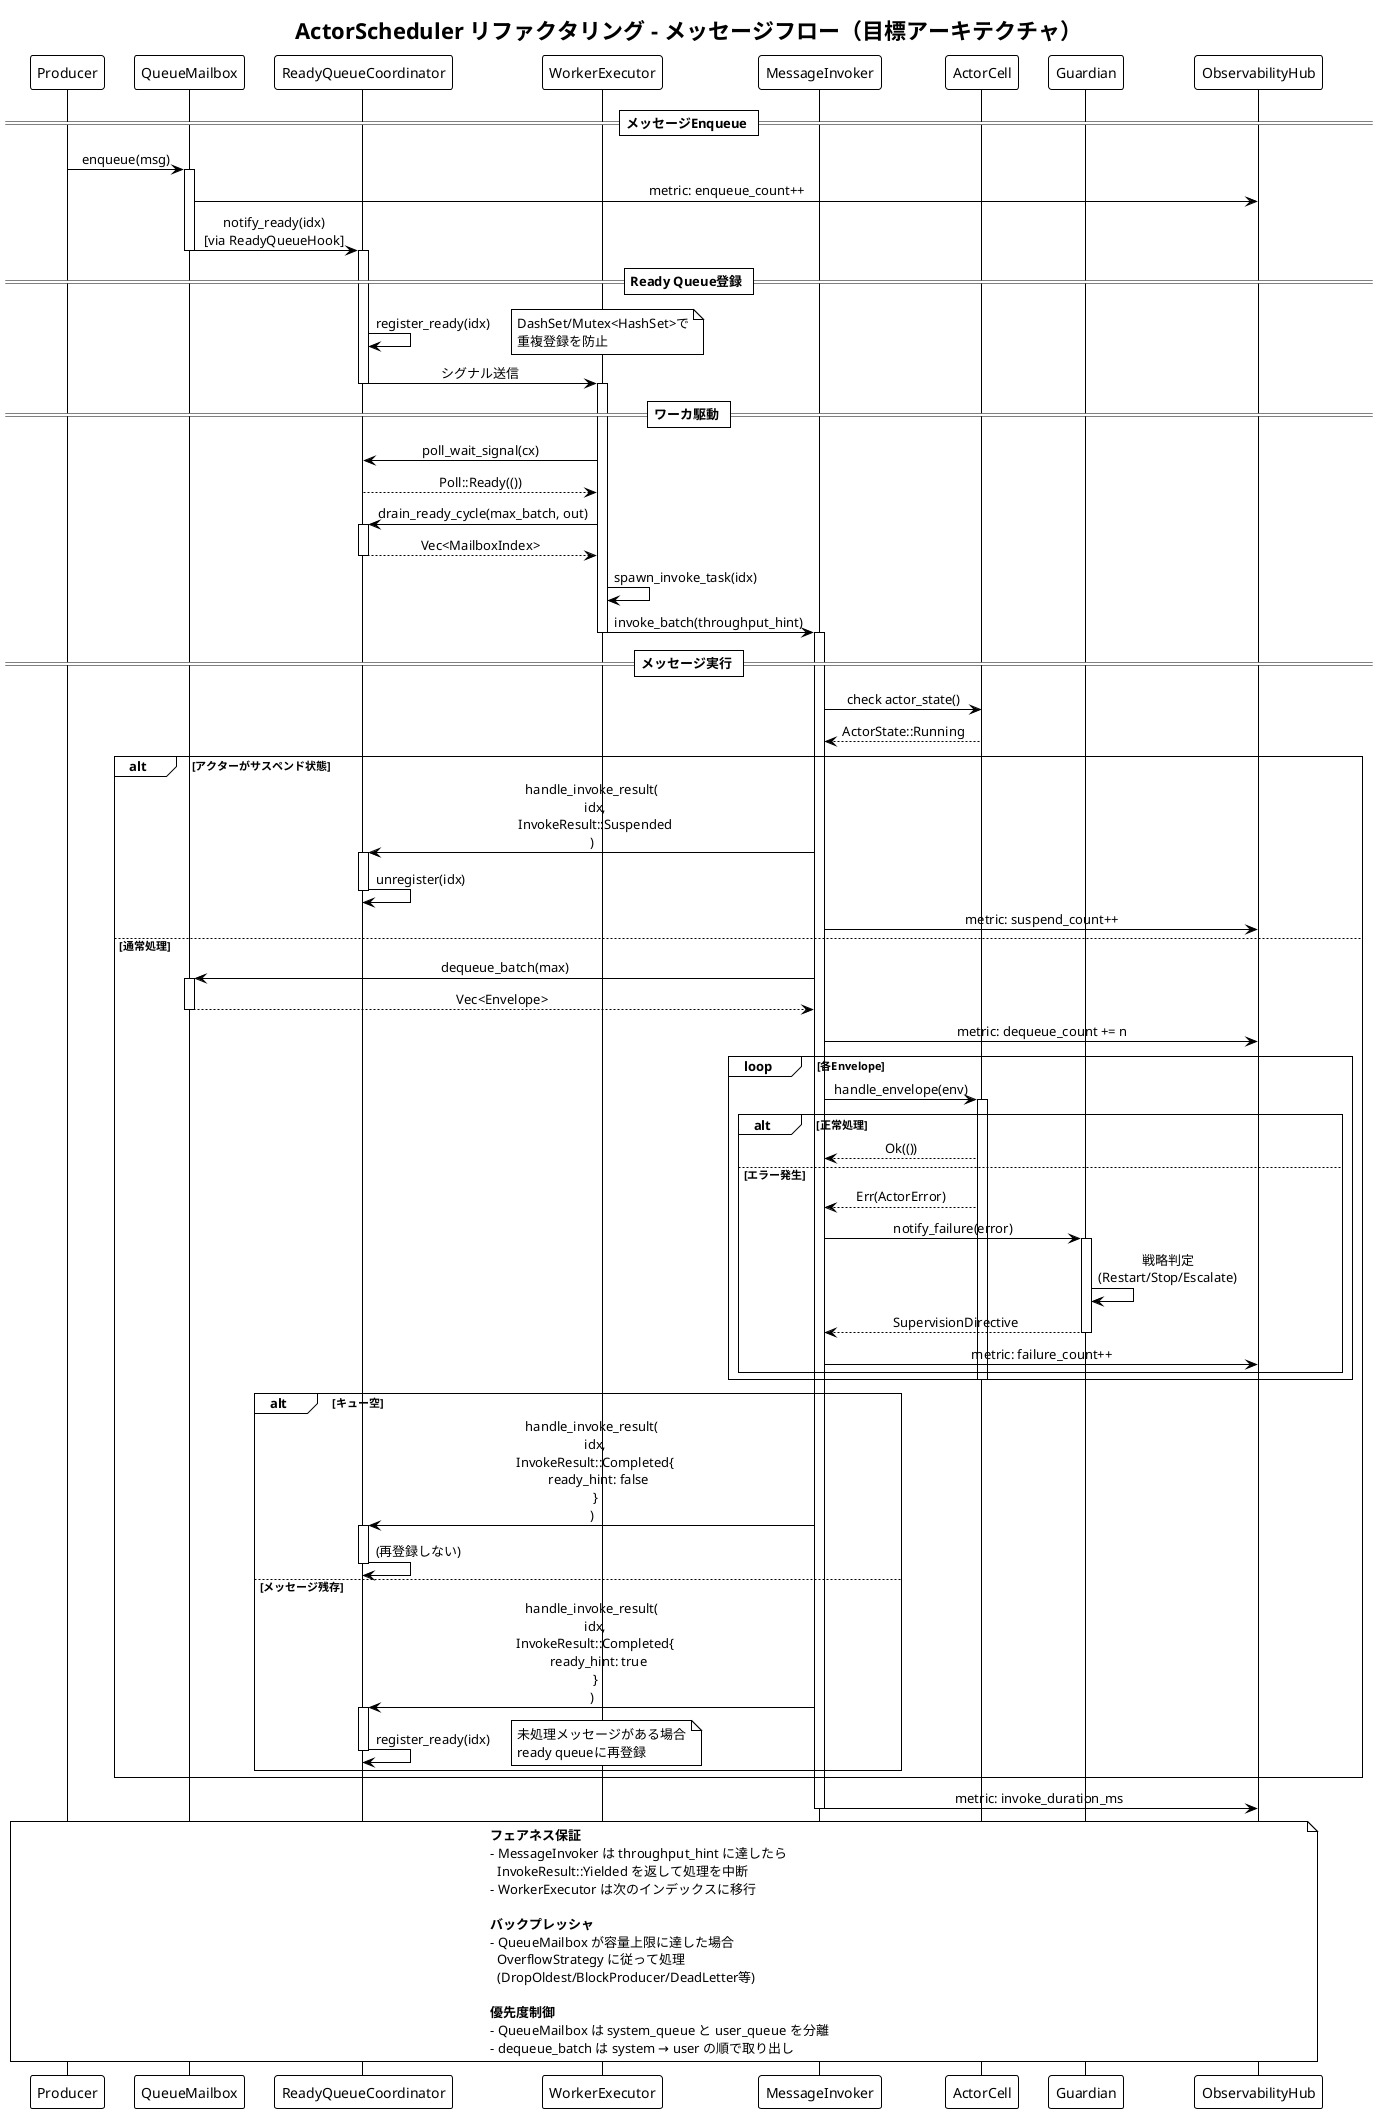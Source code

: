 @startuml scheduler_message_flow
!theme plain
skinparam sequenceMessageAlign center
skinparam responseMessageBelowArrow true

title ActorScheduler リファクタリング - メッセージフロー（目標アーキテクチャ）

participant Producer
participant QueueMailbox
participant ReadyQueueCoordinator
participant WorkerExecutor
participant MessageInvoker
participant ActorCell
participant Guardian
participant ObservabilityHub

== メッセージEnqueue ==
Producer -> QueueMailbox: enqueue(msg)
activate QueueMailbox
QueueMailbox -> ObservabilityHub: metric: enqueue_count++
QueueMailbox -> ReadyQueueCoordinator: notify_ready(idx)\n[via ReadyQueueHook]
deactivate QueueMailbox

== Ready Queue登録 ==
activate ReadyQueueCoordinator
ReadyQueueCoordinator -> ReadyQueueCoordinator: register_ready(idx)
note right
  DashSet/Mutex<HashSet>で
  重複登録を防止
end note
ReadyQueueCoordinator -> WorkerExecutor: シグナル送信
deactivate ReadyQueueCoordinator

== ワーカ駆動 ==
activate WorkerExecutor
WorkerExecutor -> ReadyQueueCoordinator: poll_wait_signal(cx)
ReadyQueueCoordinator --> WorkerExecutor: Poll::Ready(())

WorkerExecutor -> ReadyQueueCoordinator: drain_ready_cycle(max_batch, out)
activate ReadyQueueCoordinator
ReadyQueueCoordinator --> WorkerExecutor: Vec<MailboxIndex>
deactivate ReadyQueueCoordinator

WorkerExecutor -> WorkerExecutor: spawn_invoke_task(idx)
WorkerExecutor -> MessageInvoker: invoke_batch(throughput_hint)
deactivate WorkerExecutor

== メッセージ実行 ==
activate MessageInvoker
MessageInvoker -> ActorCell: check actor_state()
ActorCell --> MessageInvoker: ActorState::Running

alt アクターがサスペンド状態
  MessageInvoker -> ReadyQueueCoordinator: handle_invoke_result(\n  idx,\n  InvokeResult::Suspended\n)
  activate ReadyQueueCoordinator
  ReadyQueueCoordinator -> ReadyQueueCoordinator: unregister(idx)
  deactivate ReadyQueueCoordinator
  MessageInvoker -> ObservabilityHub: metric: suspend_count++

else 通常処理
  MessageInvoker -> QueueMailbox: dequeue_batch(max)
  activate QueueMailbox
  QueueMailbox --> MessageInvoker: Vec<Envelope>
  deactivate QueueMailbox

  MessageInvoker -> ObservabilityHub: metric: dequeue_count += n

  loop 各Envelope
    MessageInvoker -> ActorCell: handle_envelope(env)
    activate ActorCell
    alt 正常処理
      ActorCell --> MessageInvoker: Ok(())
    else エラー発生
      ActorCell --> MessageInvoker: Err(ActorError)
      MessageInvoker -> Guardian: notify_failure(error)
      activate Guardian
      Guardian -> Guardian: 戦略判定\n(Restart/Stop/Escalate)
      Guardian --> MessageInvoker: SupervisionDirective
      deactivate Guardian
      MessageInvoker -> ObservabilityHub: metric: failure_count++
    end
    deactivate ActorCell
  end

  alt キュー空
    MessageInvoker -> ReadyQueueCoordinator: handle_invoke_result(\n  idx,\n  InvokeResult::Completed{\n    ready_hint: false\n  }\n)
    activate ReadyQueueCoordinator
    ReadyQueueCoordinator -> ReadyQueueCoordinator: (再登録しない)
    deactivate ReadyQueueCoordinator

  else メッセージ残存
    MessageInvoker -> ReadyQueueCoordinator: handle_invoke_result(\n  idx,\n  InvokeResult::Completed{\n    ready_hint: true\n  }\n)
    activate ReadyQueueCoordinator
    ReadyQueueCoordinator -> ReadyQueueCoordinator: register_ready(idx)
    note right
      未処理メッセージがある場合
      ready queueに再登録
    end note
    deactivate ReadyQueueCoordinator
  end
end

MessageInvoker -> ObservabilityHub: metric: invoke_duration_ms
deactivate MessageInvoker

note over Producer, ObservabilityHub
  **フェアネス保証**
  - MessageInvoker は throughput_hint に達したら
    InvokeResult::Yielded を返して処理を中断
  - WorkerExecutor は次のインデックスに移行

  **バックプレッシャ**
  - QueueMailbox が容量上限に達した場合
    OverflowStrategy に従って処理
    (DropOldest/BlockProducer/DeadLetter等)

  **優先度制御**
  - QueueMailbox は system_queue と user_queue を分離
  - dequeue_batch は system → user の順で取り出し
end note

@enduml
